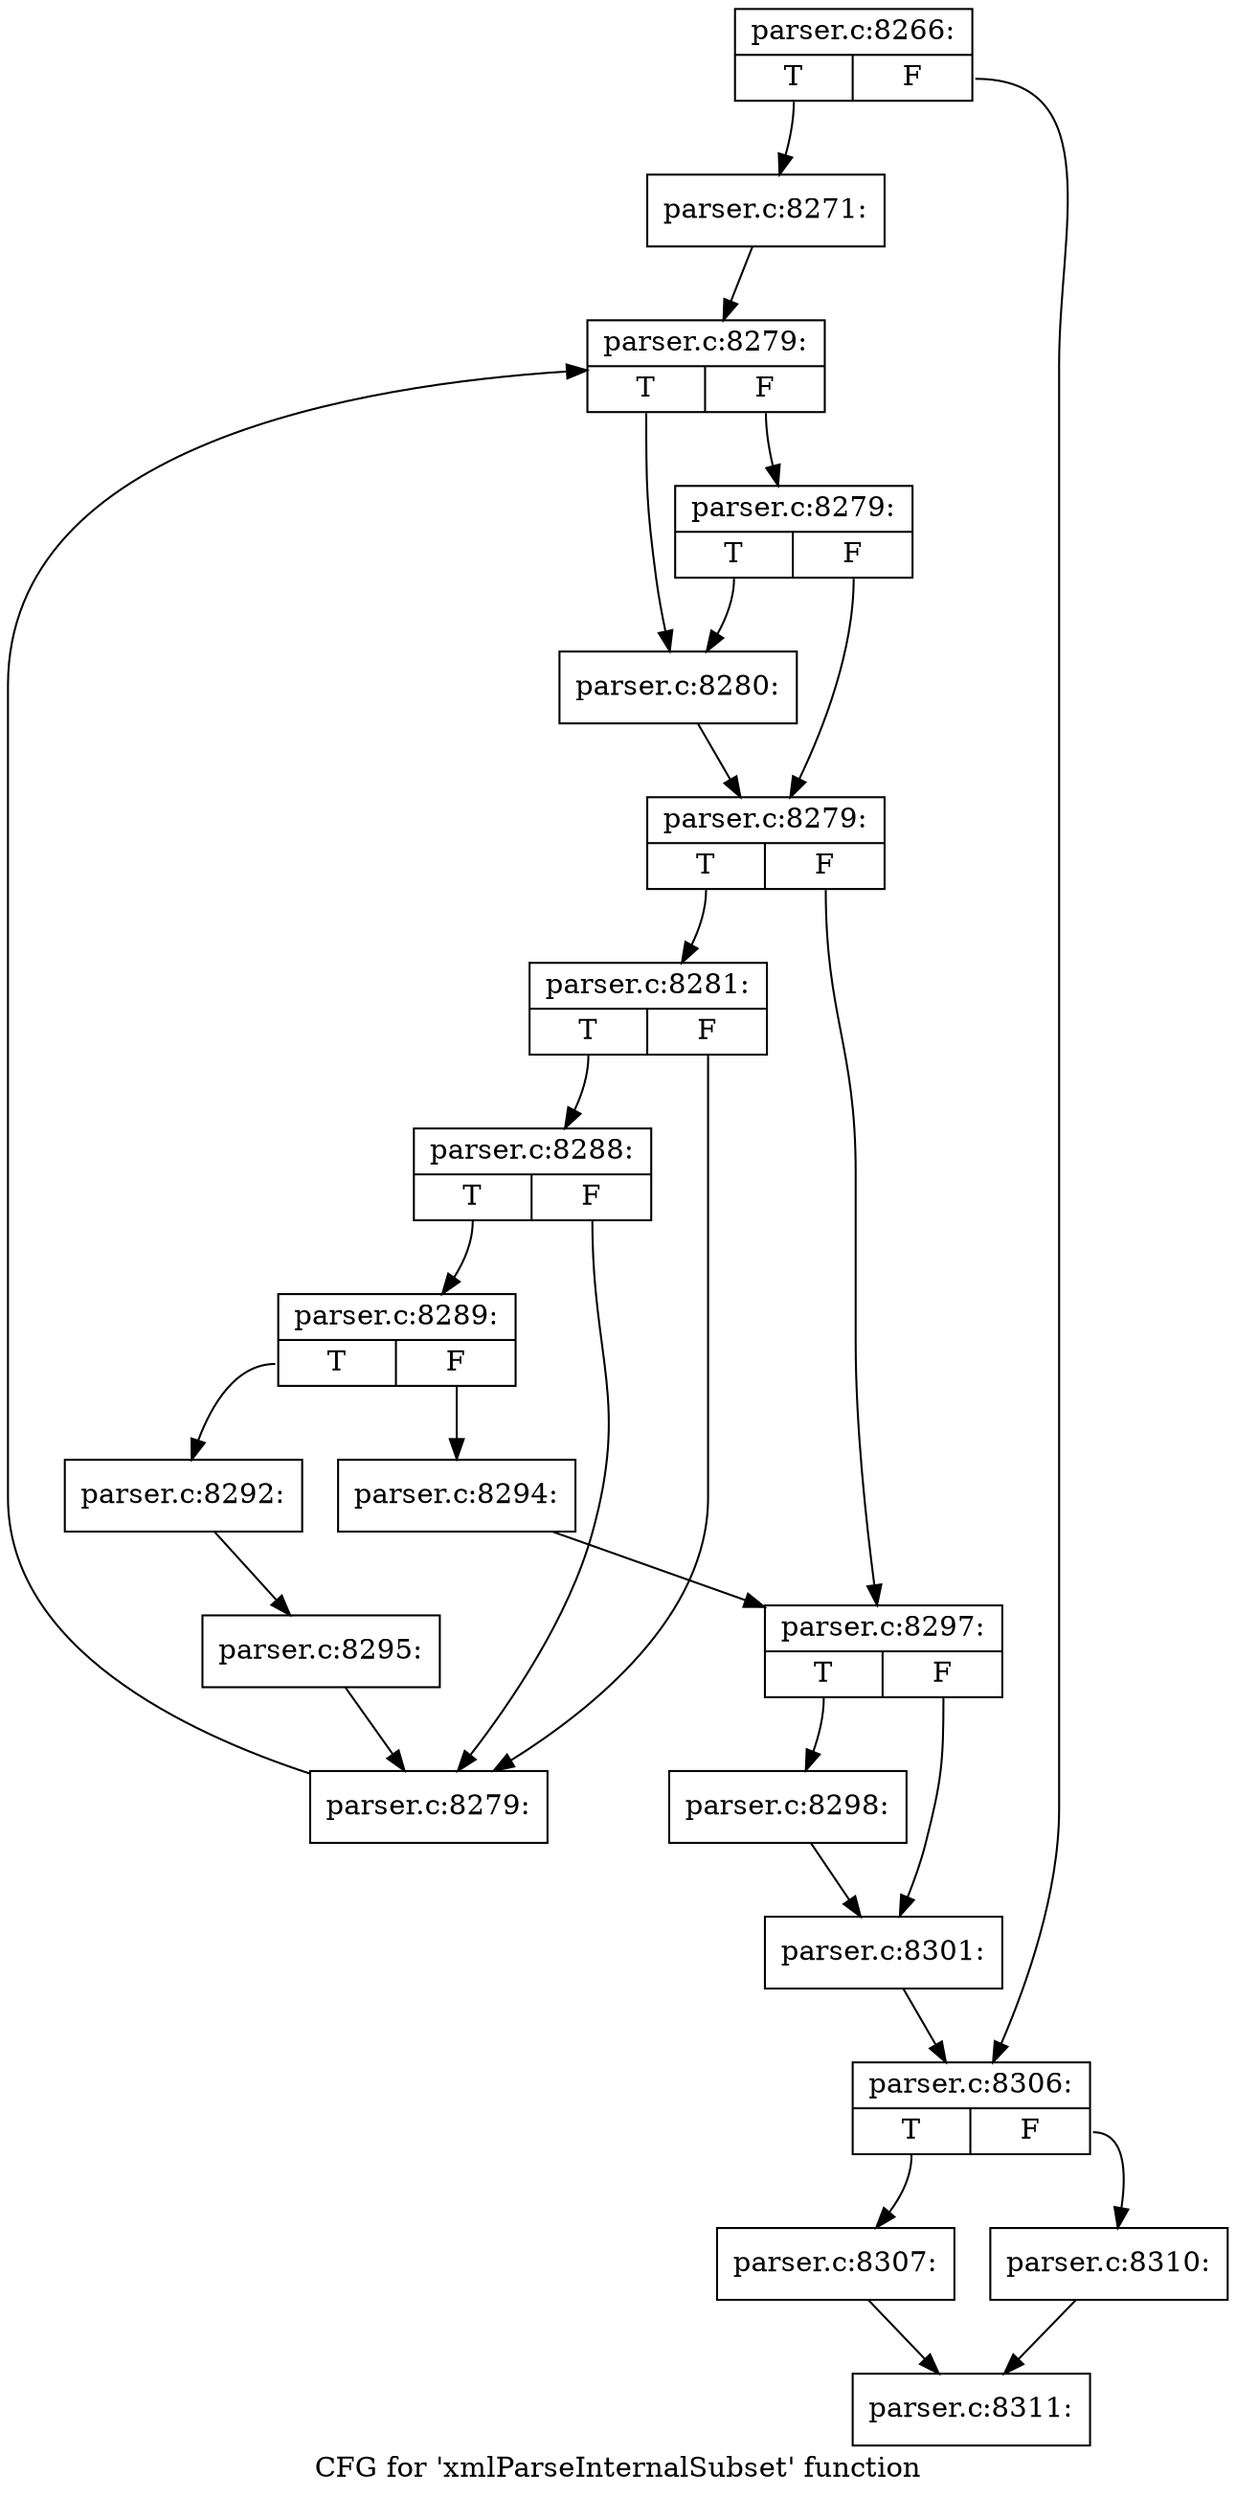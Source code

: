 digraph "CFG for 'xmlParseInternalSubset' function" {
	label="CFG for 'xmlParseInternalSubset' function";

	Node0x55d73c20d600 [shape=record,label="{parser.c:8266:|{<s0>T|<s1>F}}"];
	Node0x55d73c20d600:s0 -> Node0x55d73c21f050;
	Node0x55d73c20d600:s1 -> Node0x55d73c21f0a0;
	Node0x55d73c21f050 [shape=record,label="{parser.c:8271:}"];
	Node0x55d73c21f050 -> Node0x55d73c220410;
	Node0x55d73c220410 [shape=record,label="{parser.c:8279:|{<s0>T|<s1>F}}"];
	Node0x55d73c220410:s0 -> Node0x55d73c220700;
	Node0x55d73c220410:s1 -> Node0x55d73c220750;
	Node0x55d73c220750 [shape=record,label="{parser.c:8279:|{<s0>T|<s1>F}}"];
	Node0x55d73c220750:s0 -> Node0x55d73c220700;
	Node0x55d73c220750:s1 -> Node0x55d73c2206b0;
	Node0x55d73c220700 [shape=record,label="{parser.c:8280:}"];
	Node0x55d73c220700 -> Node0x55d73c2206b0;
	Node0x55d73c2206b0 [shape=record,label="{parser.c:8279:|{<s0>T|<s1>F}}"];
	Node0x55d73c2206b0:s0 -> Node0x55d73c221360;
	Node0x55d73c2206b0:s1 -> Node0x55d73c220630;
	Node0x55d73c221360 [shape=record,label="{parser.c:8281:|{<s0>T|<s1>F}}"];
	Node0x55d73c221360:s0 -> Node0x55d73c2224f0;
	Node0x55d73c221360:s1 -> Node0x55d73c2224a0;
	Node0x55d73c2224f0 [shape=record,label="{parser.c:8288:|{<s0>T|<s1>F}}"];
	Node0x55d73c2224f0:s0 -> Node0x55d73c222450;
	Node0x55d73c2224f0:s1 -> Node0x55d73c2224a0;
	Node0x55d73c222450 [shape=record,label="{parser.c:8289:|{<s0>T|<s1>F}}"];
	Node0x55d73c222450:s0 -> Node0x55d73c2233b0;
	Node0x55d73c222450:s1 -> Node0x55d73c223450;
	Node0x55d73c2233b0 [shape=record,label="{parser.c:8292:}"];
	Node0x55d73c2233b0 -> Node0x55d73c223400;
	Node0x55d73c223450 [shape=record,label="{parser.c:8294:}"];
	Node0x55d73c223450 -> Node0x55d73c220630;
	Node0x55d73c223400 [shape=record,label="{parser.c:8295:}"];
	Node0x55d73c223400 -> Node0x55d73c2224a0;
	Node0x55d73c2224a0 [shape=record,label="{parser.c:8279:}"];
	Node0x55d73c2224a0 -> Node0x55d73c220410;
	Node0x55d73c220630 [shape=record,label="{parser.c:8297:|{<s0>T|<s1>F}}"];
	Node0x55d73c220630:s0 -> Node0x55d73c223cf0;
	Node0x55d73c220630:s1 -> Node0x55d73c223d40;
	Node0x55d73c223cf0 [shape=record,label="{parser.c:8298:}"];
	Node0x55d73c223cf0 -> Node0x55d73c223d40;
	Node0x55d73c223d40 [shape=record,label="{parser.c:8301:}"];
	Node0x55d73c223d40 -> Node0x55d73c21f0a0;
	Node0x55d73c21f0a0 [shape=record,label="{parser.c:8306:|{<s0>T|<s1>F}}"];
	Node0x55d73c21f0a0:s0 -> Node0x55d73c224780;
	Node0x55d73c21f0a0:s1 -> Node0x55d73c2247d0;
	Node0x55d73c224780 [shape=record,label="{parser.c:8307:}"];
	Node0x55d73c224780 -> Node0x55d73c20d650;
	Node0x55d73c2247d0 [shape=record,label="{parser.c:8310:}"];
	Node0x55d73c2247d0 -> Node0x55d73c20d650;
	Node0x55d73c20d650 [shape=record,label="{parser.c:8311:}"];
}
